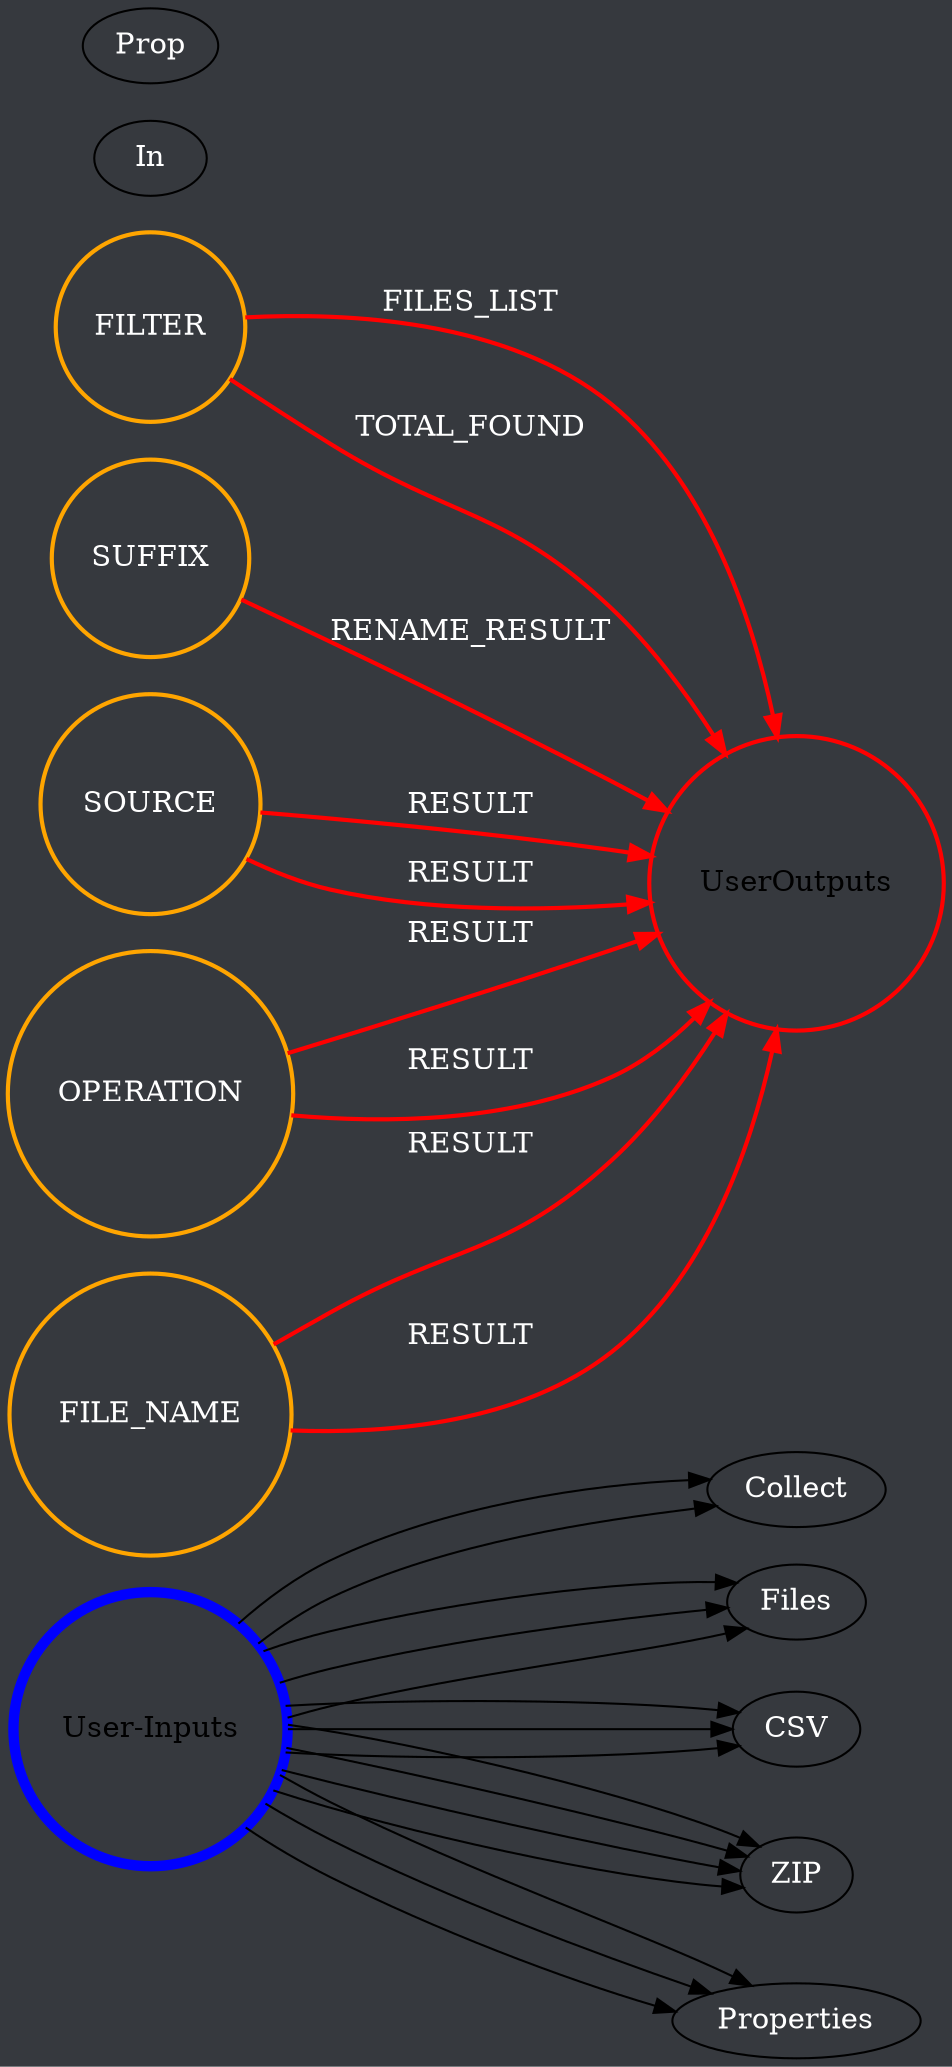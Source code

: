 digraph FlowDiagram {
  rankdir=LR;
  size="400,400";
   bgcolor="#36393e";
  user_inputs [label="User-Inputs", shape=circle, color=blue, penwidth=5 ];
  user_outputs [label="User-Outputs", shape=circle, color=red, penwidth=5 ];
  node [fontcolor=white];
  edge [fontcolor=white];
  Collect Files In Folder [label="Collect Files In Folder\n(1)", shape=circle, color=green, penwidth=2 ];
  Files Renamer [label="Files Renamer\n(2)", shape=circle, color=green, penwidth=2 ];
  CSV Exporter [label="CSV Exporter\n(3)", shape=circle, color=green, penwidth=2 ];
  CSV File Dumper [label="CSV File Dumper\n(4)", shape=circle, color=green, penwidth=2 ];
  ZIP CSV File [label="ZIP CSV File\n(5)", shape=circle, color=green, penwidth=2 ];
  Properties Exporter [label="Properties Exporter\n(6)", shape=circle, color=green, penwidth=2 ];
  Properties File Dumper [label="Properties File Dumper\n(7)", shape=circle, color=green, penwidth=2 ];
  ZIP Prop File [label="ZIP Prop File\n(8)", shape=circle, color=green, penwidth=2 ];
  user_inputs -> Collect Files In Folder [label="FOLDER_NAME", color=orange, penwidth=2 ];
  user_inputs -> Collect Files In Folder [label="FILTER", color=orange, penwidth=2 ];
  Collect Files In Folder -> user_outputs [label="FILES_LIST", color=red, penwidth=2 ];
  Collect Files In Folder -> user_outputs [label="TOTAL_FOUND", color=red, penwidth=2 ];
  user_inputs -> Files Renamer [label="FILES_TO_RENAME", color=orange, penwidth=2 ];
  user_inputs -> Files Renamer [label="PREFIX", color=orange, penwidth=2 ];
  user_inputs -> Files Renamer [label="SUFFIX", color=orange, penwidth=2 ];
  Files Renamer -> user_outputs [label="RENAME_RESULT", color=red, penwidth=2 ];
  user_inputs -> CSV Exporter [label="SOURCE", color=orange, penwidth=2 ];
  CSV Exporter -> user_outputs [label="RESULT", color=red, penwidth=2 ];
  user_inputs -> CSV File Dumper [label="CONTENT", color=orange, penwidth=2 ];
  user_inputs -> CSV File Dumper [label="FILE_NAME", color=orange, penwidth=2 ];
  CSV File Dumper -> user_outputs [label="RESULT", color=red, penwidth=2 ];
  user_inputs -> ZIP CSV File [label="SOURCE", color=orange, penwidth=2 ];
  user_inputs -> ZIP CSV File [label="OPERATION", color=orange, penwidth=2 ];
  ZIP CSV File -> user_outputs [label="RESULT", color=red, penwidth=2 ];
  user_inputs -> Properties Exporter [label="SOURCE", color=orange, penwidth=2 ];
  Properties Exporter -> user_outputs [label="RESULT", color=red, penwidth=2 ];
  user_inputs -> Properties File Dumper [label="CONTENT", color=orange, penwidth=2 ];
  user_inputs -> Properties File Dumper [label="FILE_NAME", color=orange, penwidth=2 ];
  Properties File Dumper -> user_outputs [label="RESULT", color=red, penwidth=2 ];
  user_inputs -> ZIP Prop File [label="SOURCE", color=orange, penwidth=2 ];
  user_inputs -> ZIP Prop File [label="OPERATION", color=orange, penwidth=2 ];
  ZIP Prop File -> user_outputs [label="RESULT", color=red, penwidth=2 ];
  user_outputs [label="UserOutputs", shape=circle, color=red , penwidth=2 ];
}
